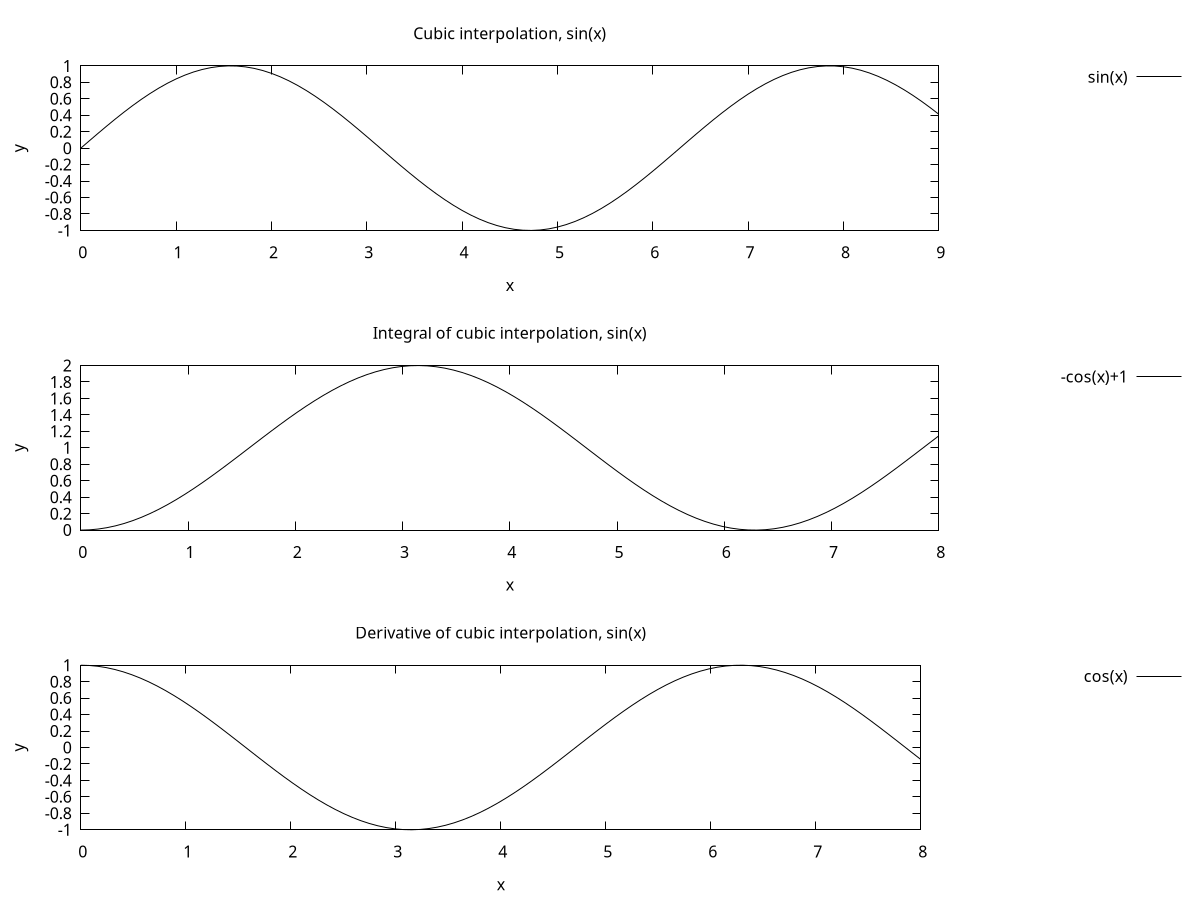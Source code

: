 set terminal svg background "white" dynamic size 800,800
set output outputname
set xlabel "x"                  
set ylabel "y"
set multiplot layout 3,1 columns
set key outside

set title "Cubic interpolation, sin(x)"
plot [0:9][] \
sin(x) with lines linetype 7 linecolor rgb "black" title "sin(x)"\
,"Out.cspline.sin.data" using 1:2 with lines dashtype 7 linecolor rgb "red" title "cubic spline"\
, "Out.raw.sin.data" with points pointtype 2 linecolor rgb "blue" title "interpolation nodes"

set title "Integral of cubic interpolation, sin(x)"
plot [0:8][] \
-cos(x)+1 with lines linetype 7 linecolor rgb "black" title "-cos(x)+1"\
, "Out.cspline.sin.data" using 1:3 with lines dashtype 7 linecolor rgb "red" title "integral of cspline"\

set title "Derivative of cubic interpolation, sin(x)"
plot [0:8][] \
cos(x) with lines linetype 7 linecolor rgb "black" title "cos(x)"\
, "Out.cspline.sin.data" using 1:4 with lines dashtype 7 linecolor rgb "red" title "derivative of cspline"\

unset multiplot 